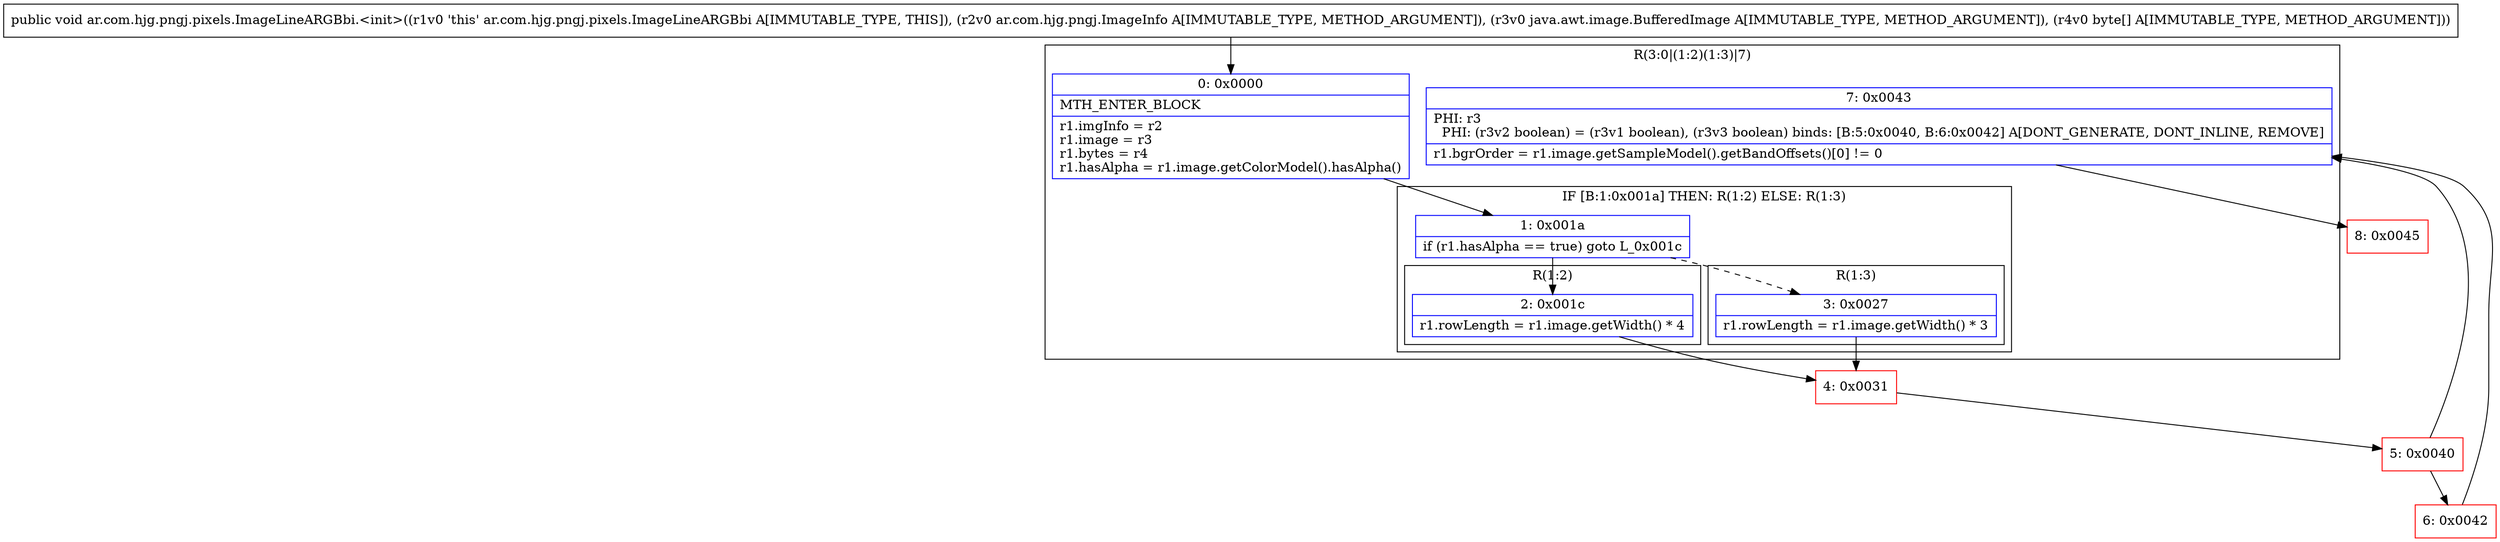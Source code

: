 digraph "CFG forar.com.hjg.pngj.pixels.ImageLineARGBbi.\<init\>(Lar\/com\/hjg\/pngj\/ImageInfo;Ljava\/awt\/image\/BufferedImage;[B)V" {
subgraph cluster_Region_1429714888 {
label = "R(3:0|(1:2)(1:3)|7)";
node [shape=record,color=blue];
Node_0 [shape=record,label="{0\:\ 0x0000|MTH_ENTER_BLOCK\l|r1.imgInfo = r2\lr1.image = r3\lr1.bytes = r4\lr1.hasAlpha = r1.image.getColorModel().hasAlpha()\l}"];
subgraph cluster_IfRegion_1361385353 {
label = "IF [B:1:0x001a] THEN: R(1:2) ELSE: R(1:3)";
node [shape=record,color=blue];
Node_1 [shape=record,label="{1\:\ 0x001a|if (r1.hasAlpha == true) goto L_0x001c\l}"];
subgraph cluster_Region_106623949 {
label = "R(1:2)";
node [shape=record,color=blue];
Node_2 [shape=record,label="{2\:\ 0x001c|r1.rowLength = r1.image.getWidth() * 4\l}"];
}
subgraph cluster_Region_629046393 {
label = "R(1:3)";
node [shape=record,color=blue];
Node_3 [shape=record,label="{3\:\ 0x0027|r1.rowLength = r1.image.getWidth() * 3\l}"];
}
}
Node_7 [shape=record,label="{7\:\ 0x0043|PHI: r3 \l  PHI: (r3v2 boolean) = (r3v1 boolean), (r3v3 boolean) binds: [B:5:0x0040, B:6:0x0042] A[DONT_GENERATE, DONT_INLINE, REMOVE]\l|r1.bgrOrder = r1.image.getSampleModel().getBandOffsets()[0] != 0\l}"];
}
Node_4 [shape=record,color=red,label="{4\:\ 0x0031}"];
Node_5 [shape=record,color=red,label="{5\:\ 0x0040}"];
Node_6 [shape=record,color=red,label="{6\:\ 0x0042}"];
Node_8 [shape=record,color=red,label="{8\:\ 0x0045}"];
MethodNode[shape=record,label="{public void ar.com.hjg.pngj.pixels.ImageLineARGBbi.\<init\>((r1v0 'this' ar.com.hjg.pngj.pixels.ImageLineARGBbi A[IMMUTABLE_TYPE, THIS]), (r2v0 ar.com.hjg.pngj.ImageInfo A[IMMUTABLE_TYPE, METHOD_ARGUMENT]), (r3v0 java.awt.image.BufferedImage A[IMMUTABLE_TYPE, METHOD_ARGUMENT]), (r4v0 byte[] A[IMMUTABLE_TYPE, METHOD_ARGUMENT])) }"];
MethodNode -> Node_0;
Node_0 -> Node_1;
Node_1 -> Node_2;
Node_1 -> Node_3[style=dashed];
Node_2 -> Node_4;
Node_3 -> Node_4;
Node_7 -> Node_8;
Node_4 -> Node_5;
Node_5 -> Node_6;
Node_5 -> Node_7;
Node_6 -> Node_7;
}

